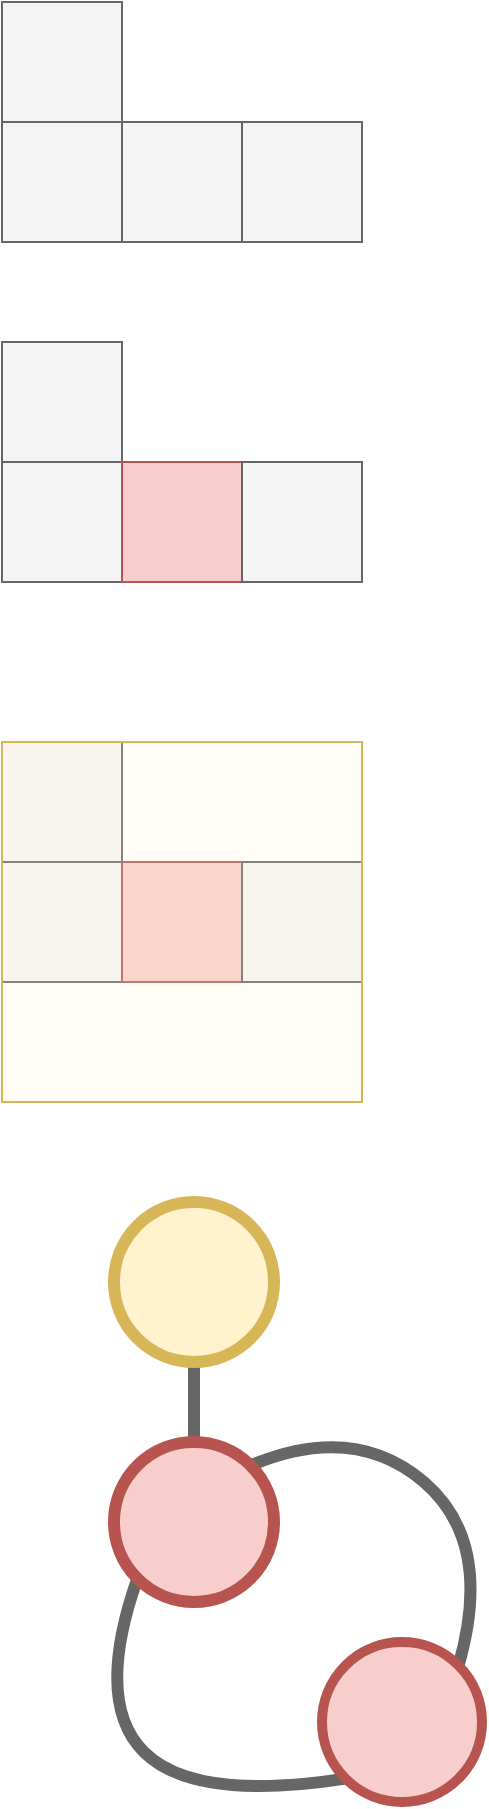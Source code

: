 <mxfile version="16.1.2" type="device"><diagram id="CW9vpTCkd-Yhxt-lBaPl" name="Seite-1"><mxGraphModel dx="924" dy="1750" grid="1" gridSize="10" guides="1" tooltips="1" connect="1" arrows="1" fold="1" page="1" pageScale="1" pageWidth="827" pageHeight="1169" math="0" shadow="0"><root><mxCell id="0"/><mxCell id="1" parent="0"/><mxCell id="Qdzux-yJBg3AKAg0JWtN-1" value="" style="rounded=0;whiteSpace=wrap;html=1;fillColor=#f5f5f5;fontColor=#333333;strokeColor=#666666;" vertex="1" parent="1"><mxGeometry x="324" y="30" width="60" height="60" as="geometry"/></mxCell><mxCell id="Qdzux-yJBg3AKAg0JWtN-2" value="" style="rounded=0;whiteSpace=wrap;html=1;fillColor=#f5f5f5;fontColor=#333333;strokeColor=#666666;" vertex="1" parent="1"><mxGeometry x="324" y="90" width="60" height="60" as="geometry"/></mxCell><mxCell id="Qdzux-yJBg3AKAg0JWtN-3" value="" style="rounded=0;whiteSpace=wrap;html=1;fillColor=#f5f5f5;fontColor=#333333;strokeColor=#666666;" vertex="1" parent="1"><mxGeometry x="384" y="90" width="60" height="60" as="geometry"/></mxCell><mxCell id="Qdzux-yJBg3AKAg0JWtN-4" value="" style="rounded=0;whiteSpace=wrap;html=1;fillColor=#f5f5f5;fontColor=#333333;strokeColor=#666666;" vertex="1" parent="1"><mxGeometry x="444" y="90" width="60" height="60" as="geometry"/></mxCell><mxCell id="Qdzux-yJBg3AKAg0JWtN-5" value="" style="rounded=0;whiteSpace=wrap;html=1;fillColor=#f5f5f5;fontColor=#333333;strokeColor=#666666;" vertex="1" parent="1"><mxGeometry x="324" y="200" width="60" height="60" as="geometry"/></mxCell><mxCell id="Qdzux-yJBg3AKAg0JWtN-6" value="" style="rounded=0;whiteSpace=wrap;html=1;fillColor=#f5f5f5;fontColor=#333333;strokeColor=#666666;" vertex="1" parent="1"><mxGeometry x="324" y="260" width="60" height="60" as="geometry"/></mxCell><mxCell id="Qdzux-yJBg3AKAg0JWtN-7" value="" style="rounded=0;whiteSpace=wrap;html=1;fillColor=#f8cecc;strokeColor=#b85450;" vertex="1" parent="1"><mxGeometry x="384" y="260" width="60" height="60" as="geometry"/></mxCell><mxCell id="Qdzux-yJBg3AKAg0JWtN-8" value="" style="rounded=0;whiteSpace=wrap;html=1;fillColor=#f5f5f5;fontColor=#333333;strokeColor=#666666;" vertex="1" parent="1"><mxGeometry x="444" y="260" width="60" height="60" as="geometry"/></mxCell><mxCell id="Qdzux-yJBg3AKAg0JWtN-10" value="" style="rounded=0;whiteSpace=wrap;html=1;fillColor=#f5f5f5;fontColor=#333333;strokeColor=#666666;" vertex="1" parent="1"><mxGeometry x="324" y="460" width="60" height="60" as="geometry"/></mxCell><mxCell id="Qdzux-yJBg3AKAg0JWtN-11" value="" style="rounded=0;whiteSpace=wrap;html=1;fillColor=#f8cecc;strokeColor=#b85450;" vertex="1" parent="1"><mxGeometry x="384" y="460" width="60" height="60" as="geometry"/></mxCell><mxCell id="Qdzux-yJBg3AKAg0JWtN-12" value="" style="rounded=0;whiteSpace=wrap;html=1;fillColor=#f5f5f5;fontColor=#333333;strokeColor=#666666;" vertex="1" parent="1"><mxGeometry x="444" y="460" width="60" height="60" as="geometry"/></mxCell><mxCell id="Qdzux-yJBg3AKAg0JWtN-13" value="" style="rounded=0;whiteSpace=wrap;html=1;fillColor=#f5f5f5;fontColor=#333333;strokeColor=#666666;" vertex="1" parent="1"><mxGeometry x="324" y="400" width="60" height="60" as="geometry"/></mxCell><mxCell id="Qdzux-yJBg3AKAg0JWtN-9" value="" style="rounded=0;whiteSpace=wrap;html=1;fillColor=#fff2cc;strokeColor=#d6b656;fillOpacity=20;" vertex="1" parent="1"><mxGeometry x="324" y="400" width="180" height="180" as="geometry"/></mxCell><mxCell id="Qdzux-yJBg3AKAg0JWtN-30" style="edgeStyle=none;rounded=0;orthogonalLoop=1;jettySize=auto;html=1;exitX=0.5;exitY=0;exitDx=0;exitDy=0;entryX=0.5;entryY=1;entryDx=0;entryDy=0;endArrow=none;endFill=0;strokeWidth=6;fillColor=#f5f5f5;strokeColor=#666666;" edge="1" parent="1" source="Qdzux-yJBg3AKAg0JWtN-22" target="Qdzux-yJBg3AKAg0JWtN-29"><mxGeometry relative="1" as="geometry"/></mxCell><mxCell id="Qdzux-yJBg3AKAg0JWtN-27" value="" style="curved=1;endArrow=none;html=1;rounded=0;exitX=1;exitY=0;exitDx=0;exitDy=0;entryX=1;entryY=0;entryDx=0;entryDy=0;endFill=0;strokeWidth=6;fillColor=#f5f5f5;strokeColor=#666666;" edge="1" parent="1" source="Qdzux-yJBg3AKAg0JWtN-21" target="Qdzux-yJBg3AKAg0JWtN-22"><mxGeometry width="50" height="50" relative="1" as="geometry"><mxPoint x="530" y="730" as="sourcePoint"/><mxPoint x="580" y="680" as="targetPoint"/><Array as="points"><mxPoint x="570" y="800"/><mxPoint x="500" y="740"/></Array></mxGeometry></mxCell><mxCell id="Qdzux-yJBg3AKAg0JWtN-28" value="" style="curved=1;endArrow=none;html=1;rounded=0;exitX=0;exitY=1;exitDx=0;exitDy=0;entryX=0;entryY=1;entryDx=0;entryDy=0;endFill=0;strokeWidth=6;fillColor=#f5f5f5;strokeColor=#666666;" edge="1" parent="1" source="Qdzux-yJBg3AKAg0JWtN-21" target="Qdzux-yJBg3AKAg0JWtN-22"><mxGeometry width="50" height="50" relative="1" as="geometry"><mxPoint x="454.004" y="951.716" as="sourcePoint"/><mxPoint x="350.004" y="851.716" as="targetPoint"/><Array as="points"><mxPoint x="420" y="930"/><mxPoint x="370" y="880"/></Array></mxGeometry></mxCell><mxCell id="Qdzux-yJBg3AKAg0JWtN-29" value="" style="ellipse;whiteSpace=wrap;html=1;aspect=fixed;fillColor=#fff2cc;strokeColor=#d6b656;strokeWidth=6;" vertex="1" parent="1"><mxGeometry x="380" y="630" width="80" height="80" as="geometry"/></mxCell><mxCell id="Qdzux-yJBg3AKAg0JWtN-22" value="" style="ellipse;whiteSpace=wrap;html=1;aspect=fixed;fillColor=#f8cecc;strokeColor=#b85450;strokeWidth=6;" vertex="1" parent="1"><mxGeometry x="380" y="750" width="80" height="80" as="geometry"/></mxCell><mxCell id="Qdzux-yJBg3AKAg0JWtN-21" value="" style="ellipse;whiteSpace=wrap;html=1;aspect=fixed;fillColor=#f8cecc;strokeColor=#b85450;strokeWidth=5;" vertex="1" parent="1"><mxGeometry x="484" y="850" width="80" height="80" as="geometry"/></mxCell></root></mxGraphModel></diagram></mxfile>